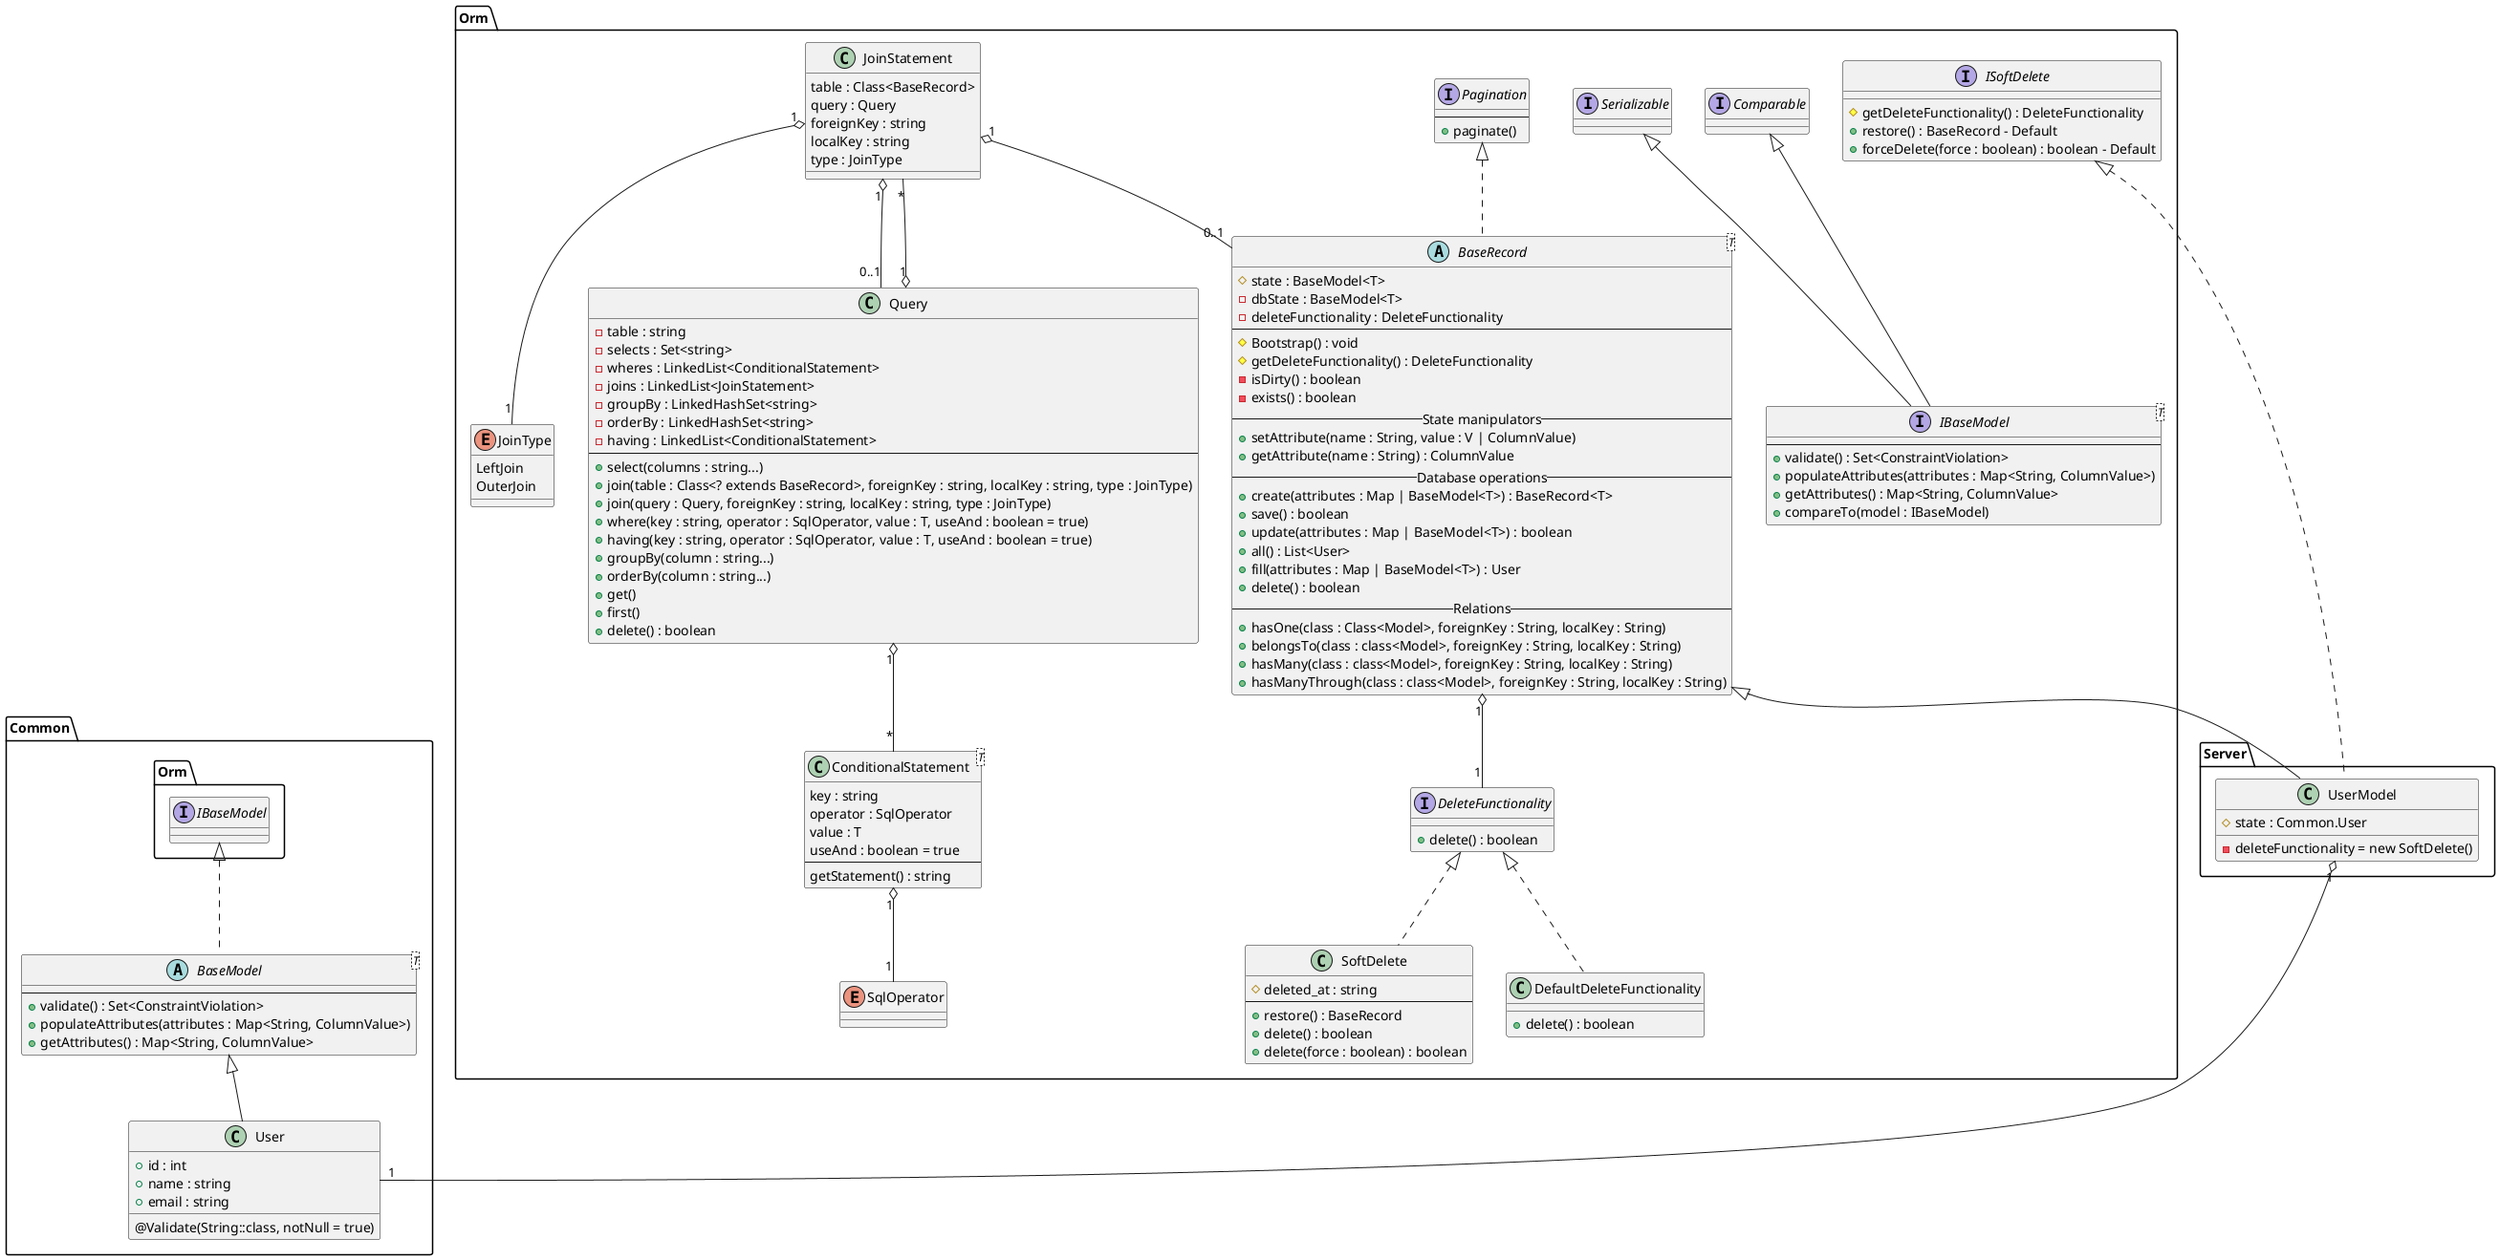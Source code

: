 @startuml

namespace Common {
    class User extends BaseModel {
        +id : int
        +name : string
        @Validate(String::class, notNull = true)
        +email : string
    }

    abstract class BaseModel<T> implements Orm.IBaseModel {
        ---
        +validate() : Set<ConstraintViolation>
        +populateAttributes(attributes : Map<String, ColumnValue>)
        +getAttributes() : Map<String, ColumnValue>
    }
}

namespace Orm {

    interface IBaseModel<T> extends Comparable, Serializable {
        ---
        +validate() : Set<ConstraintViolation>
        +populateAttributes(attributes : Map<String, ColumnValue>)
        +getAttributes() : Map<String, ColumnValue>
        +compareTo(model : IBaseModel)
    }


    abstract class BaseRecord<T> implements Pagination {
        #state : BaseModel<T>
        -dbState : BaseModel<T>
        -deleteFunctionality : DeleteFunctionality
        ---
        #Bootstrap() : void
        #getDeleteFunctionality() : DeleteFunctionality
        -isDirty() : boolean
        -exists() : boolean
        -- State manipulators --
        +setAttribute(name : String, value : V | ColumnValue)
        +getAttribute(name : String) : ColumnValue
        -- Database operations --
        +create(attributes : Map | BaseModel<T>) : BaseRecord<T>
        +save() : boolean
        +update(attributes : Map | BaseModel<T>) : boolean
        +all() : List<User>
        +fill(attributes : Map | BaseModel<T>) : User
        +delete() : boolean
        -- Relations --
        +hasOne(class : Class<Model>, foreignKey : String, localKey : String)
        +belongsTo(class : class<Model>, foreignKey : String, localKey : String)
        +hasMany(class : class<Model>, foreignKey : String, localKey : String)
        +hasManyThrough(class : class<Model>, foreignKey : String, localKey : String)
    }


    interface Pagination {
        ---
        +paginate()
    }

    interface DeleteFunctionality {
        +delete() : boolean
    }

    BaseRecord "1" o-- "1" DeleteFunctionality

    class DefaultDeleteFunctionality implements DeleteFunctionality {
        +delete() : boolean
    }

    class SoftDelete implements DeleteFunctionality {
        #deleted_at : string
        ---
        +restore() : BaseRecord
        +delete() : boolean
        +delete(force : boolean) : boolean
    }

    interface ISoftDelete {
        #getDeleteFunctionality() : DeleteFunctionality
        +restore() : BaseRecord - Default
        +forceDelete(force : boolean) : boolean - Default
    }

    class Query {
        -table : string
        -selects : Set<string>
        -wheres : LinkedList<ConditionalStatement>
        -joins : LinkedList<JoinStatement>
        -groupBy : LinkedHashSet<string>
        -orderBy : LinkedHashSet<string>
        -having : LinkedList<ConditionalStatement>
        ---
        +select(columns : string...)
        +join(table : Class<? extends BaseRecord>, foreignKey : string, localKey : string, type : JoinType)
        +join(query : Query, foreignKey : string, localKey : string, type : JoinType)
        +where(key : string, operator : SqlOperator, value : T, useAnd : boolean = true)
        +having(key : string, operator : SqlOperator, value : T, useAnd : boolean = true)
        +groupBy(column : string...)
        +orderBy(column : string...)
        +get()
        +first()
        +delete() : boolean
    }

    Query "1" o-- "*" ConditionalStatement
    Query "1" o-- "*" JoinStatement

    class ConditionalStatement<T> {
        key : string
        operator : SqlOperator
        value : T
        useAnd : boolean = true
        ---
        getStatement() : string
    }

    ConditionalStatement "1" o-- "1" SqlOperator

    class JoinStatement {
        table : Class<BaseRecord>
        query : Query
        foreignKey : string
        localKey : string
        type : JoinType
    }

    enum JoinType {
        LeftJoin
        OuterJoin
    }

    JoinStatement "1" o-- "1" JoinType
    JoinStatement "1" o-- "0..1" Query
    JoinStatement "1" o-- "0..1" BaseRecord

    enum SqlOperator {

    }


}

namespace Server {
    class UserModel extends Orm.BaseRecord implements Orm.ISoftDelete {
        #state : Common.User
        -deleteFunctionality = new SoftDelete()
    }

    UserModel "1" o--- "1" Common.User
}

@enduml